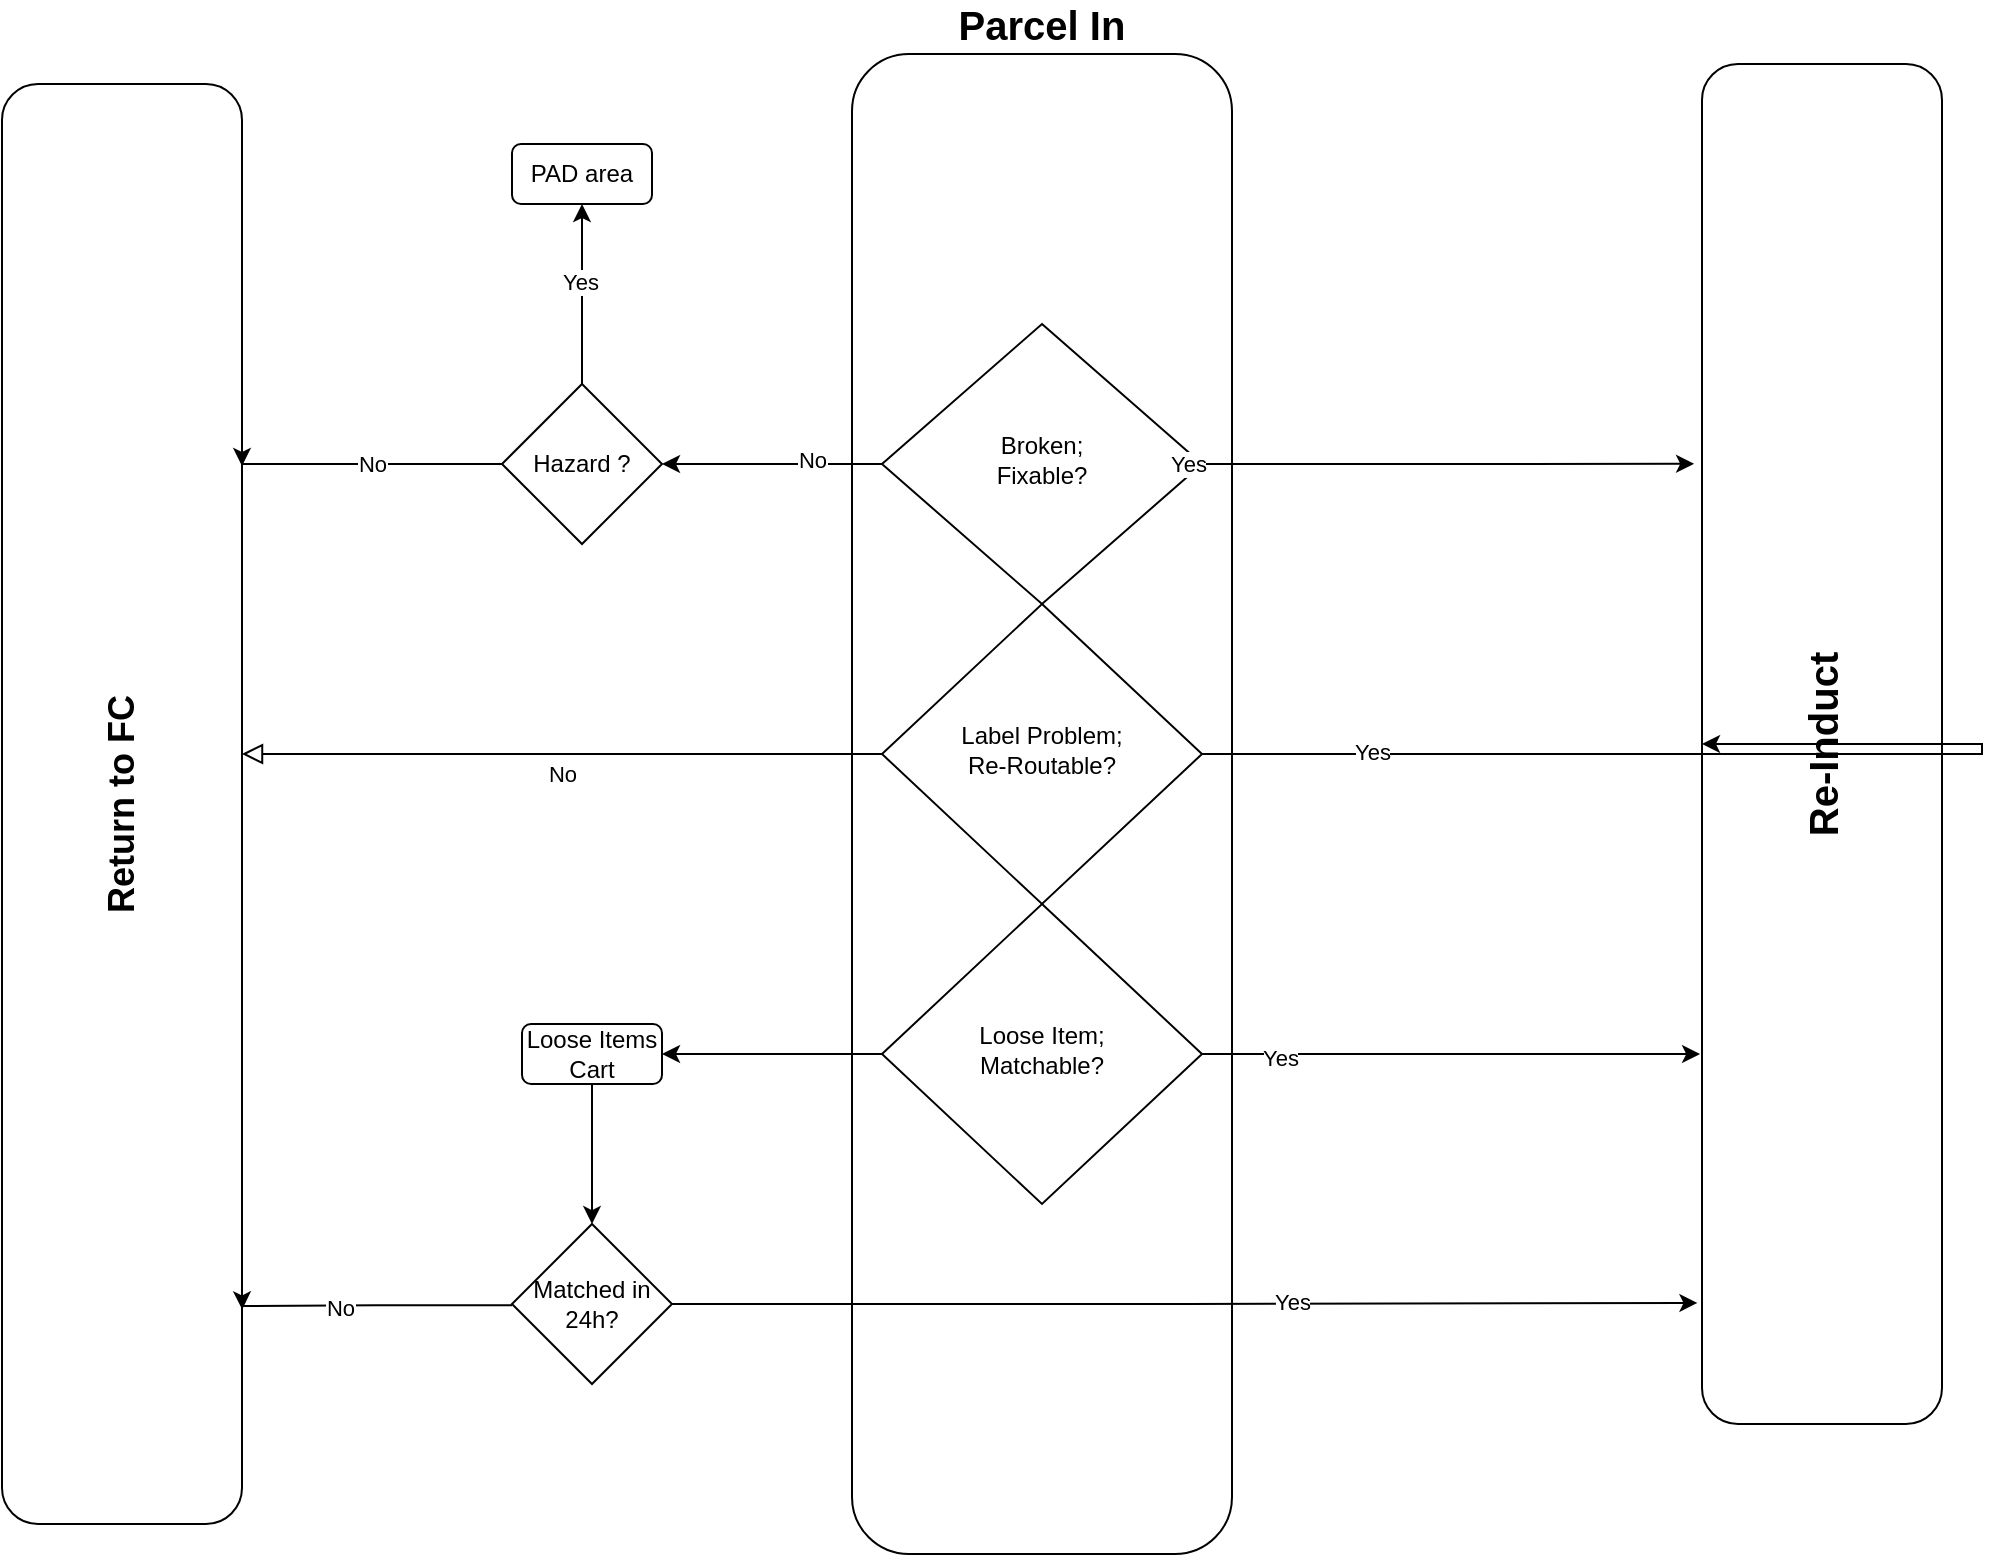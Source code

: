 <mxfile version="23.1.5" type="github">
  <diagram id="C5RBs43oDa-KdzZeNtuy" name="Page-1">
    <mxGraphModel dx="1912" dy="2080" grid="1" gridSize="10" guides="1" tooltips="1" connect="1" arrows="1" fold="1" page="1" pageScale="1" pageWidth="1169" pageHeight="827" background="#FFFFFF" math="0" shadow="0">
      <root>
        <mxCell id="WIyWlLk6GJQsqaUBKTNV-0" />
        <mxCell id="WIyWlLk6GJQsqaUBKTNV-1" parent="WIyWlLk6GJQsqaUBKTNV-0" />
        <mxCell id="WIyWlLk6GJQsqaUBKTNV-3" value="Parcel In" style="rounded=1;whiteSpace=wrap;html=1;fontSize=20;glass=0;strokeWidth=1;shadow=0;fontStyle=1;labelPosition=center;verticalLabelPosition=top;align=center;verticalAlign=bottom;" parent="WIyWlLk6GJQsqaUBKTNV-1" vertex="1">
          <mxGeometry x="445" y="25" width="190" height="750" as="geometry" />
        </mxCell>
        <mxCell id="WIyWlLk6GJQsqaUBKTNV-6" value="Broken;&lt;br&gt;Fixable?" style="rhombus;whiteSpace=wrap;html=1;shadow=0;fontFamily=Helvetica;fontSize=12;align=center;strokeWidth=1;spacing=6;spacingTop=-4;" parent="WIyWlLk6GJQsqaUBKTNV-1" vertex="1">
          <mxGeometry x="460" y="160" width="160" height="140" as="geometry" />
        </mxCell>
        <mxCell id="WIyWlLk6GJQsqaUBKTNV-7" value="Re-Induct" style="rounded=1;whiteSpace=wrap;html=1;fontSize=20;glass=0;strokeWidth=1;shadow=0;horizontal=0;fontStyle=1" parent="WIyWlLk6GJQsqaUBKTNV-1" vertex="1">
          <mxGeometry x="870" y="30" width="120" height="680" as="geometry" />
        </mxCell>
        <mxCell id="WIyWlLk6GJQsqaUBKTNV-9" value="No" style="edgeStyle=orthogonalEdgeStyle;rounded=0;html=1;jettySize=auto;orthogonalLoop=1;fontSize=11;endArrow=block;endFill=0;endSize=8;strokeWidth=1;shadow=0;labelBackgroundColor=none;" parent="WIyWlLk6GJQsqaUBKTNV-1" source="WIyWlLk6GJQsqaUBKTNV-10" target="WIyWlLk6GJQsqaUBKTNV-12" edge="1">
          <mxGeometry y="10" relative="1" as="geometry">
            <mxPoint as="offset" />
            <Array as="points">
              <mxPoint x="210" y="375" />
              <mxPoint x="210" y="375" />
            </Array>
          </mxGeometry>
        </mxCell>
        <mxCell id="768U2yiwBp2GTFy_o8ub-16" style="edgeStyle=orthogonalEdgeStyle;rounded=0;orthogonalLoop=1;jettySize=auto;html=1;exitX=1;exitY=0.5;exitDx=0;exitDy=0;entryX=0;entryY=0.5;entryDx=0;entryDy=0;" parent="WIyWlLk6GJQsqaUBKTNV-1" source="WIyWlLk6GJQsqaUBKTNV-10" target="WIyWlLk6GJQsqaUBKTNV-7" edge="1">
          <mxGeometry relative="1" as="geometry">
            <mxPoint x="960" y="410" as="targetPoint" />
            <Array as="points">
              <mxPoint x="1010" y="375" />
            </Array>
          </mxGeometry>
        </mxCell>
        <mxCell id="768U2yiwBp2GTFy_o8ub-17" value="Yes" style="edgeLabel;html=1;align=center;verticalAlign=middle;resizable=0;points=[];" parent="768U2yiwBp2GTFy_o8ub-16" vertex="1" connectable="0">
          <mxGeometry x="-0.682" y="1" relative="1" as="geometry">
            <mxPoint as="offset" />
          </mxGeometry>
        </mxCell>
        <mxCell id="WIyWlLk6GJQsqaUBKTNV-10" value="Label Problem;&lt;br&gt;Re-Routable?" style="rhombus;whiteSpace=wrap;html=1;shadow=0;fontFamily=Helvetica;fontSize=12;align=center;strokeWidth=1;spacing=6;spacingTop=-4;" parent="WIyWlLk6GJQsqaUBKTNV-1" vertex="1">
          <mxGeometry x="460" y="300" width="160" height="150" as="geometry" />
        </mxCell>
        <mxCell id="WIyWlLk6GJQsqaUBKTNV-12" value="Return to FC" style="rounded=1;whiteSpace=wrap;html=1;fontSize=18;glass=0;strokeWidth=1;shadow=0;horizontal=0;fontStyle=1" parent="WIyWlLk6GJQsqaUBKTNV-1" vertex="1">
          <mxGeometry x="20" y="40" width="120" height="720" as="geometry" />
        </mxCell>
        <mxCell id="768U2yiwBp2GTFy_o8ub-3" value="No" style="edgeStyle=orthogonalEdgeStyle;rounded=0;orthogonalLoop=1;jettySize=auto;html=1;exitX=0;exitY=0.5;exitDx=0;exitDy=0;" parent="WIyWlLk6GJQsqaUBKTNV-1" source="768U2yiwBp2GTFy_o8ub-8" edge="1">
          <mxGeometry relative="1" as="geometry">
            <mxPoint x="490" y="228.88" as="sourcePoint" />
            <mxPoint x="140" y="231" as="targetPoint" />
            <Array as="points">
              <mxPoint x="140" y="230" />
            </Array>
          </mxGeometry>
        </mxCell>
        <mxCell id="768U2yiwBp2GTFy_o8ub-19" style="edgeStyle=orthogonalEdgeStyle;rounded=0;orthogonalLoop=1;jettySize=auto;html=1;exitX=0;exitY=0.5;exitDx=0;exitDy=0;" parent="WIyWlLk6GJQsqaUBKTNV-1" source="768U2yiwBp2GTFy_o8ub-5" edge="1">
          <mxGeometry relative="1" as="geometry">
            <mxPoint x="349.995" y="525" as="targetPoint" />
          </mxGeometry>
        </mxCell>
        <mxCell id="768U2yiwBp2GTFy_o8ub-5" value="Loose Item;&lt;br&gt;Matchable?" style="rhombus;whiteSpace=wrap;html=1;shadow=0;fontFamily=Helvetica;fontSize=12;align=center;strokeWidth=1;spacing=6;spacingTop=-4;rounded=0;" parent="WIyWlLk6GJQsqaUBKTNV-1" vertex="1">
          <mxGeometry x="460" y="450" width="160" height="150" as="geometry" />
        </mxCell>
        <mxCell id="768U2yiwBp2GTFy_o8ub-6" style="edgeStyle=orthogonalEdgeStyle;rounded=0;orthogonalLoop=1;jettySize=auto;html=1;exitX=1;exitY=0.5;exitDx=0;exitDy=0;entryX=-0.033;entryY=0.294;entryDx=0;entryDy=0;entryPerimeter=0;" parent="WIyWlLk6GJQsqaUBKTNV-1" source="WIyWlLk6GJQsqaUBKTNV-6" target="WIyWlLk6GJQsqaUBKTNV-7" edge="1">
          <mxGeometry relative="1" as="geometry" />
        </mxCell>
        <mxCell id="768U2yiwBp2GTFy_o8ub-7" value="Yes" style="edgeLabel;html=1;align=center;verticalAlign=middle;resizable=0;points=[];" parent="768U2yiwBp2GTFy_o8ub-6" vertex="1" connectable="0">
          <mxGeometry x="-0.037" relative="1" as="geometry">
            <mxPoint x="-126" as="offset" />
          </mxGeometry>
        </mxCell>
        <mxCell id="768U2yiwBp2GTFy_o8ub-9" value="" style="edgeStyle=orthogonalEdgeStyle;rounded=0;orthogonalLoop=1;jettySize=auto;html=1;exitX=0;exitY=0.5;exitDx=0;exitDy=0;" parent="WIyWlLk6GJQsqaUBKTNV-1" source="WIyWlLk6GJQsqaUBKTNV-6" target="768U2yiwBp2GTFy_o8ub-8" edge="1">
          <mxGeometry relative="1" as="geometry">
            <mxPoint x="460" y="230" as="sourcePoint" />
            <mxPoint x="140" y="231" as="targetPoint" />
            <Array as="points" />
          </mxGeometry>
        </mxCell>
        <mxCell id="768U2yiwBp2GTFy_o8ub-12" value="No" style="edgeLabel;html=1;align=center;verticalAlign=middle;resizable=0;points=[];" parent="768U2yiwBp2GTFy_o8ub-9" vertex="1" connectable="0">
          <mxGeometry x="-0.358" y="-2" relative="1" as="geometry">
            <mxPoint as="offset" />
          </mxGeometry>
        </mxCell>
        <mxCell id="768U2yiwBp2GTFy_o8ub-8" value="Hazard ?" style="rhombus;whiteSpace=wrap;html=1;" parent="WIyWlLk6GJQsqaUBKTNV-1" vertex="1">
          <mxGeometry x="270" y="190" width="80" height="80" as="geometry" />
        </mxCell>
        <mxCell id="768U2yiwBp2GTFy_o8ub-13" value="PAD area" style="rounded=1;whiteSpace=wrap;html=1;" parent="WIyWlLk6GJQsqaUBKTNV-1" vertex="1">
          <mxGeometry x="275" y="70" width="70" height="30" as="geometry" />
        </mxCell>
        <mxCell id="768U2yiwBp2GTFy_o8ub-14" style="edgeStyle=orthogonalEdgeStyle;rounded=0;orthogonalLoop=1;jettySize=auto;html=1;exitX=0.5;exitY=0;exitDx=0;exitDy=0;" parent="WIyWlLk6GJQsqaUBKTNV-1" source="768U2yiwBp2GTFy_o8ub-8" edge="1">
          <mxGeometry relative="1" as="geometry">
            <mxPoint x="310" y="100" as="targetPoint" />
          </mxGeometry>
        </mxCell>
        <mxCell id="768U2yiwBp2GTFy_o8ub-28" value="Yes" style="edgeLabel;html=1;align=center;verticalAlign=middle;resizable=0;points=[];" parent="768U2yiwBp2GTFy_o8ub-14" vertex="1" connectable="0">
          <mxGeometry x="0.135" y="2" relative="1" as="geometry">
            <mxPoint as="offset" />
          </mxGeometry>
        </mxCell>
        <mxCell id="768U2yiwBp2GTFy_o8ub-18" style="edgeStyle=orthogonalEdgeStyle;rounded=0;orthogonalLoop=1;jettySize=auto;html=1;exitX=1;exitY=0.5;exitDx=0;exitDy=0;entryX=-0.008;entryY=0.728;entryDx=0;entryDy=0;entryPerimeter=0;" parent="WIyWlLk6GJQsqaUBKTNV-1" source="768U2yiwBp2GTFy_o8ub-5" target="WIyWlLk6GJQsqaUBKTNV-7" edge="1">
          <mxGeometry relative="1" as="geometry" />
        </mxCell>
        <mxCell id="768U2yiwBp2GTFy_o8ub-29" value="Yes" style="edgeLabel;html=1;align=center;verticalAlign=middle;resizable=0;points=[];" parent="768U2yiwBp2GTFy_o8ub-18" vertex="1" connectable="0">
          <mxGeometry x="-0.688" y="-2" relative="1" as="geometry">
            <mxPoint as="offset" />
          </mxGeometry>
        </mxCell>
        <mxCell id="768U2yiwBp2GTFy_o8ub-22" style="edgeStyle=orthogonalEdgeStyle;rounded=0;orthogonalLoop=1;jettySize=auto;html=1;exitX=0.5;exitY=1;exitDx=0;exitDy=0;" parent="WIyWlLk6GJQsqaUBKTNV-1" source="768U2yiwBp2GTFy_o8ub-21" target="768U2yiwBp2GTFy_o8ub-23" edge="1">
          <mxGeometry relative="1" as="geometry">
            <mxPoint x="315.276" y="600" as="targetPoint" />
          </mxGeometry>
        </mxCell>
        <mxCell id="768U2yiwBp2GTFy_o8ub-21" value="Loose Items Cart" style="rounded=1;whiteSpace=wrap;html=1;" parent="WIyWlLk6GJQsqaUBKTNV-1" vertex="1">
          <mxGeometry x="280" y="510" width="70" height="30" as="geometry" />
        </mxCell>
        <mxCell id="768U2yiwBp2GTFy_o8ub-23" value="Matched in 24h?" style="rhombus;whiteSpace=wrap;html=1;" parent="WIyWlLk6GJQsqaUBKTNV-1" vertex="1">
          <mxGeometry x="274.996" y="610" width="80" height="80" as="geometry" />
        </mxCell>
        <mxCell id="768U2yiwBp2GTFy_o8ub-24" style="edgeStyle=orthogonalEdgeStyle;rounded=0;orthogonalLoop=1;jettySize=auto;html=1;exitX=0;exitY=0.5;exitDx=0;exitDy=0;entryX=1.001;entryY=0.851;entryDx=0;entryDy=0;entryPerimeter=0;" parent="WIyWlLk6GJQsqaUBKTNV-1" target="WIyWlLk6GJQsqaUBKTNV-12" edge="1">
          <mxGeometry relative="1" as="geometry">
            <mxPoint x="274.996" y="650.59" as="sourcePoint" />
            <mxPoint x="144.2" y="600.03" as="targetPoint" />
            <Array as="points">
              <mxPoint x="207" y="651" />
              <mxPoint x="140" y="651" />
            </Array>
          </mxGeometry>
        </mxCell>
        <mxCell id="768U2yiwBp2GTFy_o8ub-25" value="No" style="edgeLabel;html=1;align=center;verticalAlign=middle;resizable=0;points=[];" parent="768U2yiwBp2GTFy_o8ub-24" vertex="1" connectable="0">
          <mxGeometry x="0.256" y="1" relative="1" as="geometry">
            <mxPoint as="offset" />
          </mxGeometry>
        </mxCell>
        <mxCell id="768U2yiwBp2GTFy_o8ub-26" style="edgeStyle=orthogonalEdgeStyle;rounded=0;orthogonalLoop=1;jettySize=auto;html=1;exitX=1;exitY=0.5;exitDx=0;exitDy=0;entryX=-0.019;entryY=0.911;entryDx=0;entryDy=0;entryPerimeter=0;" parent="WIyWlLk6GJQsqaUBKTNV-1" source="768U2yiwBp2GTFy_o8ub-23" target="WIyWlLk6GJQsqaUBKTNV-7" edge="1">
          <mxGeometry relative="1" as="geometry" />
        </mxCell>
        <mxCell id="768U2yiwBp2GTFy_o8ub-27" value="Yes" style="edgeLabel;html=1;align=center;verticalAlign=middle;resizable=0;points=[];" parent="768U2yiwBp2GTFy_o8ub-26" vertex="1" connectable="0">
          <mxGeometry x="0.208" y="1" relative="1" as="geometry">
            <mxPoint as="offset" />
          </mxGeometry>
        </mxCell>
      </root>
    </mxGraphModel>
  </diagram>
</mxfile>
